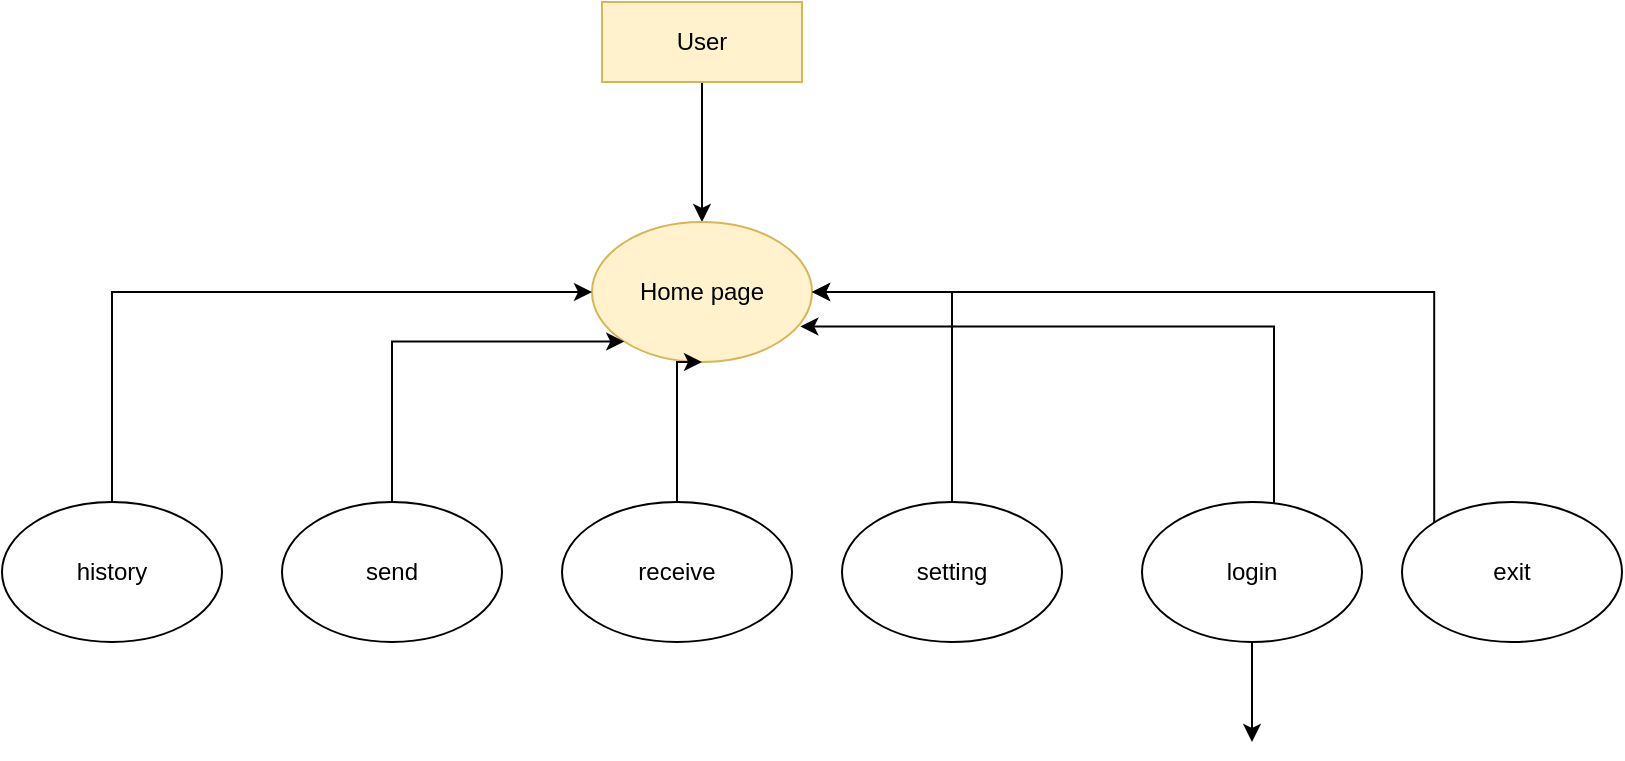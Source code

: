 <mxfile version="13.8.8" type="github"><diagram id="Zbwl8wvD-sHAzkLf0T-7" name="Page-1"><mxGraphModel dx="1038" dy="588" grid="1" gridSize="10" guides="1" tooltips="1" connect="1" arrows="1" fold="1" page="1" pageScale="1" pageWidth="850" pageHeight="1100" math="0" shadow="0"><root><mxCell id="0"/><mxCell id="1" parent="0"/><mxCell id="XJIjpKOOUDKjIPjvbLwy-3" style="edgeStyle=orthogonalEdgeStyle;rounded=0;orthogonalLoop=1;jettySize=auto;html=1;exitX=0.5;exitY=1;exitDx=0;exitDy=0;entryX=0.5;entryY=0;entryDx=0;entryDy=0;" edge="1" parent="1" source="XJIjpKOOUDKjIPjvbLwy-1" target="XJIjpKOOUDKjIPjvbLwy-2"><mxGeometry relative="1" as="geometry"/></mxCell><mxCell id="XJIjpKOOUDKjIPjvbLwy-1" value="User" style="rounded=0;whiteSpace=wrap;html=1;fillColor=#fff2cc;strokeColor=#d6b656;" vertex="1" parent="1"><mxGeometry x="330" y="40" width="100" height="40" as="geometry"/></mxCell><mxCell id="XJIjpKOOUDKjIPjvbLwy-2" value="Home page" style="ellipse;whiteSpace=wrap;html=1;fillColor=#fff2cc;strokeColor=#d6b656;" vertex="1" parent="1"><mxGeometry x="325" y="150" width="110" height="70" as="geometry"/></mxCell><mxCell id="XJIjpKOOUDKjIPjvbLwy-9" style="edgeStyle=orthogonalEdgeStyle;rounded=0;orthogonalLoop=1;jettySize=auto;html=1;exitX=1;exitY=0;exitDx=0;exitDy=0;entryX=0;entryY=0.5;entryDx=0;entryDy=0;" edge="1" parent="1" source="XJIjpKOOUDKjIPjvbLwy-4" target="XJIjpKOOUDKjIPjvbLwy-2"><mxGeometry relative="1" as="geometry"><Array as="points"><mxPoint x="85" y="300"/><mxPoint x="85" y="185"/></Array></mxGeometry></mxCell><mxCell id="XJIjpKOOUDKjIPjvbLwy-4" value="history" style="ellipse;whiteSpace=wrap;html=1;" vertex="1" parent="1"><mxGeometry x="30" y="290" width="110" height="70" as="geometry"/></mxCell><mxCell id="XJIjpKOOUDKjIPjvbLwy-10" style="edgeStyle=orthogonalEdgeStyle;rounded=0;orthogonalLoop=1;jettySize=auto;html=1;exitX=0.5;exitY=0;exitDx=0;exitDy=0;entryX=0;entryY=1;entryDx=0;entryDy=0;" edge="1" parent="1" source="XJIjpKOOUDKjIPjvbLwy-5" target="XJIjpKOOUDKjIPjvbLwy-2"><mxGeometry relative="1" as="geometry"><Array as="points"><mxPoint x="225" y="210"/></Array></mxGeometry></mxCell><mxCell id="XJIjpKOOUDKjIPjvbLwy-5" value="send" style="ellipse;whiteSpace=wrap;html=1;" vertex="1" parent="1"><mxGeometry x="170" y="290" width="110" height="70" as="geometry"/></mxCell><mxCell id="XJIjpKOOUDKjIPjvbLwy-11" style="edgeStyle=orthogonalEdgeStyle;rounded=0;orthogonalLoop=1;jettySize=auto;html=1;exitX=0.5;exitY=0;exitDx=0;exitDy=0;entryX=0.5;entryY=1;entryDx=0;entryDy=0;" edge="1" parent="1" source="XJIjpKOOUDKjIPjvbLwy-6" target="XJIjpKOOUDKjIPjvbLwy-2"><mxGeometry relative="1" as="geometry"><Array as="points"><mxPoint x="368" y="220"/></Array></mxGeometry></mxCell><mxCell id="XJIjpKOOUDKjIPjvbLwy-6" value="receive" style="ellipse;whiteSpace=wrap;html=1;" vertex="1" parent="1"><mxGeometry x="310" y="290" width="115" height="70" as="geometry"/></mxCell><mxCell id="XJIjpKOOUDKjIPjvbLwy-12" style="edgeStyle=orthogonalEdgeStyle;rounded=0;orthogonalLoop=1;jettySize=auto;html=1;exitX=0.5;exitY=0;exitDx=0;exitDy=0;entryX=1;entryY=0.5;entryDx=0;entryDy=0;" edge="1" parent="1" source="XJIjpKOOUDKjIPjvbLwy-7" target="XJIjpKOOUDKjIPjvbLwy-2"><mxGeometry relative="1" as="geometry"/></mxCell><mxCell id="XJIjpKOOUDKjIPjvbLwy-7" value="setting" style="ellipse;whiteSpace=wrap;html=1;" vertex="1" parent="1"><mxGeometry x="450" y="290" width="110" height="70" as="geometry"/></mxCell><mxCell id="XJIjpKOOUDKjIPjvbLwy-13" style="edgeStyle=orthogonalEdgeStyle;rounded=0;orthogonalLoop=1;jettySize=auto;html=1;exitX=0;exitY=0;exitDx=0;exitDy=0;entryX=0.947;entryY=0.746;entryDx=0;entryDy=0;entryPerimeter=0;" edge="1" parent="1" source="XJIjpKOOUDKjIPjvbLwy-8" target="XJIjpKOOUDKjIPjvbLwy-2"><mxGeometry relative="1" as="geometry"><Array as="points"><mxPoint x="666" y="202"/></Array></mxGeometry></mxCell><mxCell id="XJIjpKOOUDKjIPjvbLwy-8" value="login" style="ellipse;whiteSpace=wrap;html=1;" vertex="1" parent="1"><mxGeometry x="600" y="290" width="110" height="70" as="geometry"/></mxCell><mxCell id="XJIjpKOOUDKjIPjvbLwy-15" style="edgeStyle=orthogonalEdgeStyle;rounded=0;orthogonalLoop=1;jettySize=auto;html=1;exitX=0;exitY=0;exitDx=0;exitDy=0;entryX=1;entryY=0.5;entryDx=0;entryDy=0;" edge="1" parent="1" source="XJIjpKOOUDKjIPjvbLwy-14" target="XJIjpKOOUDKjIPjvbLwy-2"><mxGeometry relative="1" as="geometry"><Array as="points"><mxPoint x="746" y="185"/></Array></mxGeometry></mxCell><mxCell id="XJIjpKOOUDKjIPjvbLwy-14" value="exit" style="ellipse;whiteSpace=wrap;html=1;" vertex="1" parent="1"><mxGeometry x="730" y="290" width="110" height="70" as="geometry"/></mxCell><mxCell id="XJIjpKOOUDKjIPjvbLwy-16" value="" style="endArrow=classic;html=1;exitX=0.5;exitY=1;exitDx=0;exitDy=0;" edge="1" parent="1" source="XJIjpKOOUDKjIPjvbLwy-8"><mxGeometry width="50" height="50" relative="1" as="geometry"><mxPoint x="650" y="410" as="sourcePoint"/><mxPoint x="655" y="410" as="targetPoint"/></mxGeometry></mxCell></root></mxGraphModel></diagram></mxfile>